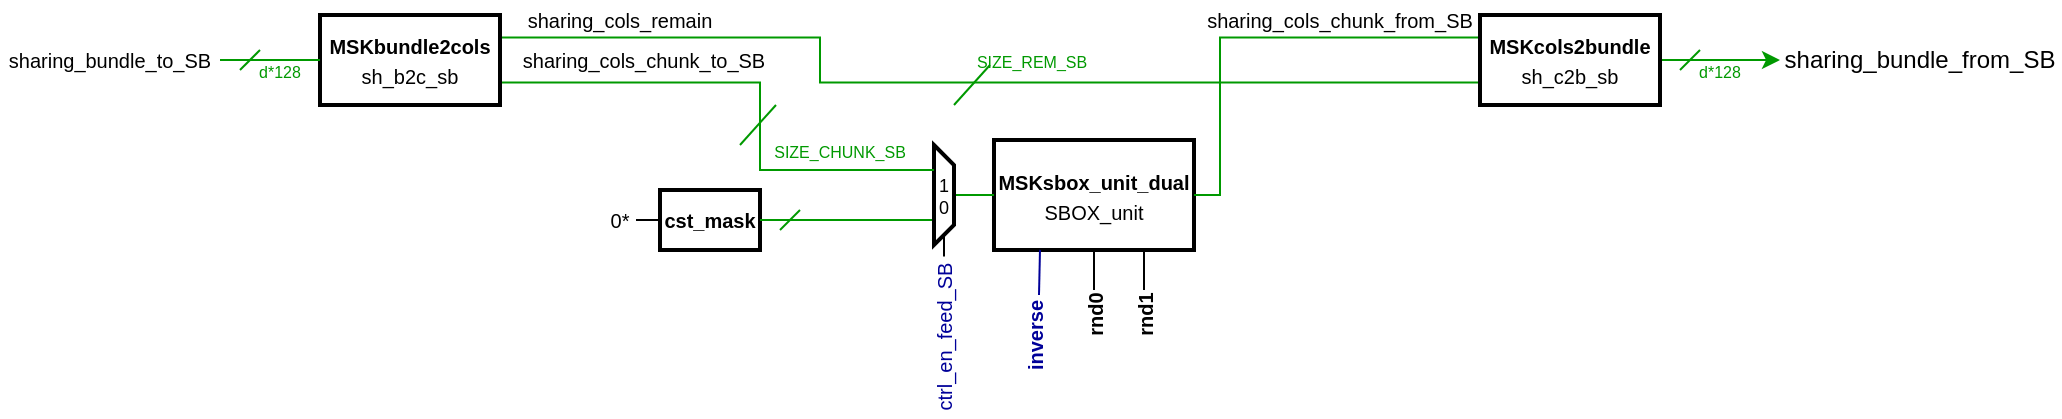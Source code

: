 <mxfile version="13.0.1" type="device"><diagram id="dVEqcnz_xwqyLOEfeN0G" name="Page-1"><mxGraphModel dx="1102" dy="636" grid="1" gridSize="10" guides="1" tooltips="1" connect="1" arrows="1" fold="1" page="1" pageScale="1" pageWidth="1169" pageHeight="827" math="0" shadow="0"><root><mxCell id="0"/><mxCell id="1" parent="0"/><mxCell id="ZeP6IroB9A_RpQ-Rhd6G-3" style="edgeStyle=orthogonalEdgeStyle;rounded=0;orthogonalLoop=1;jettySize=auto;html=1;exitX=0.5;exitY=1;exitDx=0;exitDy=0;entryX=1;entryY=0.5;entryDx=0;entryDy=0;endArrow=none;endFill=0;strokeColor=#000000;" edge="1" parent="1" source="cI-xEIvq-ciHpI-VORZw-2" target="ZeP6IroB9A_RpQ-Rhd6G-2"><mxGeometry relative="1" as="geometry"/></mxCell><mxCell id="ZeP6IroB9A_RpQ-Rhd6G-5" style="edgeStyle=orthogonalEdgeStyle;rounded=0;orthogonalLoop=1;jettySize=auto;html=1;exitX=0.75;exitY=1;exitDx=0;exitDy=0;entryX=1;entryY=0.5;entryDx=0;entryDy=0;endArrow=none;endFill=0;strokeColor=#000000;" edge="1" parent="1" source="cI-xEIvq-ciHpI-VORZw-2" target="ZeP6IroB9A_RpQ-Rhd6G-4"><mxGeometry relative="1" as="geometry"/></mxCell><mxCell id="cI-xEIvq-ciHpI-VORZw-2" value="&lt;font style=&quot;font-size: 10px&quot;&gt;&lt;b&gt;MSKsbox_unit_dual&lt;/b&gt;&lt;br&gt;SBOX_unit&lt;/font&gt;" style="rounded=0;whiteSpace=wrap;html=1;strokeWidth=2;" parent="1" vertex="1"><mxGeometry x="557" y="300" width="100" height="55" as="geometry"/></mxCell><mxCell id="cI-xEIvq-ciHpI-VORZw-3" value="&lt;font style=&quot;font-size: 10px&quot;&gt;&lt;b&gt;cst_mask&lt;/b&gt;&lt;br&gt;&lt;/font&gt;" style="rounded=0;whiteSpace=wrap;html=1;strokeWidth=2;" parent="1" vertex="1"><mxGeometry x="390" y="325" width="50" height="30" as="geometry"/></mxCell><mxCell id="cI-xEIvq-ciHpI-VORZw-4" style="edgeStyle=orthogonalEdgeStyle;rounded=0;orthogonalLoop=1;jettySize=auto;html=1;exitX=0.5;exitY=0;exitDx=0;exitDy=0;entryX=0;entryY=0.5;entryDx=0;entryDy=0;endArrow=none;endFill=0;strokeColor=#009900;" parent="1" source="cI-xEIvq-ciHpI-VORZw-6" target="cI-xEIvq-ciHpI-VORZw-2" edge="1"><mxGeometry relative="1" as="geometry"/></mxCell><mxCell id="cI-xEIvq-ciHpI-VORZw-5" style="edgeStyle=orthogonalEdgeStyle;rounded=0;orthogonalLoop=1;jettySize=auto;html=1;exitX=0.75;exitY=1;exitDx=0;exitDy=0;entryX=1;entryY=0.5;entryDx=0;entryDy=0;endArrow=none;endFill=0;strokeColor=#009900;" parent="1" source="cI-xEIvq-ciHpI-VORZw-6" target="cI-xEIvq-ciHpI-VORZw-3" edge="1"><mxGeometry relative="1" as="geometry"/></mxCell><mxCell id="cI-xEIvq-ciHpI-VORZw-6" value="&lt;div style=&quot;font-size: 9px;&quot;&gt;1&lt;/div&gt;&lt;div style=&quot;font-size: 9px;&quot;&gt;0&lt;br style=&quot;font-size: 9px;&quot;&gt;&lt;/div&gt;" style="shape=trapezoid;perimeter=trapezoidPerimeter;whiteSpace=wrap;html=1;shadow=0;glass=1;fillColor=none;gradientColor=none;direction=south;fontSize=9;strokeWidth=2;" parent="1" vertex="1"><mxGeometry x="527" y="302.5" width="10" height="50" as="geometry"/></mxCell><mxCell id="cI-xEIvq-ciHpI-VORZw-7" value="" style="endArrow=none;html=1;shadow=0;strokeColor=#000000;strokeWidth=1;fontSize=9;fontColor=#000000;entryX=1;entryY=0.5;entryDx=0;entryDy=0;exitX=1;exitY=0.5;exitDx=0;exitDy=0;" parent="1" source="cI-xEIvq-ciHpI-VORZw-10" target="cI-xEIvq-ciHpI-VORZw-6" edge="1"><mxGeometry width="50" height="50" relative="1" as="geometry"><mxPoint x="572" y="357.5" as="sourcePoint"/><mxPoint x="597" y="522.5" as="targetPoint"/></mxGeometry></mxCell><mxCell id="cI-xEIvq-ciHpI-VORZw-25" style="edgeStyle=orthogonalEdgeStyle;rounded=0;orthogonalLoop=1;jettySize=auto;html=1;exitX=1;exitY=0.5;exitDx=0;exitDy=0;entryX=0;entryY=0.5;entryDx=0;entryDy=0;endArrow=none;endFill=0;strokeColor=#000000;" parent="1" source="cI-xEIvq-ciHpI-VORZw-9" target="cI-xEIvq-ciHpI-VORZw-3" edge="1"><mxGeometry relative="1" as="geometry"/></mxCell><mxCell id="cI-xEIvq-ciHpI-VORZw-9" value="&lt;font style=&quot;font-size: 10px&quot;&gt;0*&lt;/font&gt;" style="text;html=1;strokeColor=none;fillColor=none;align=center;verticalAlign=middle;whiteSpace=wrap;rounded=0;" parent="1" vertex="1"><mxGeometry x="362" y="330" width="16" height="20" as="geometry"/></mxCell><mxCell id="cI-xEIvq-ciHpI-VORZw-10" value="&lt;font style=&quot;font-size: 10px&quot; color=&quot;#000099&quot;&gt;ctrl_en_feed_SB&lt;/font&gt;" style="text;html=1;strokeColor=none;fillColor=none;align=center;verticalAlign=middle;whiteSpace=wrap;rounded=0;rotation=-90;" parent="1" vertex="1"><mxGeometry x="492" y="392.5" width="80" height="11.5" as="geometry"/></mxCell><mxCell id="cI-xEIvq-ciHpI-VORZw-16" style="edgeStyle=orthogonalEdgeStyle;rounded=0;orthogonalLoop=1;jettySize=auto;html=1;exitX=1;exitY=0.75;exitDx=0;exitDy=0;entryX=0.25;entryY=1;entryDx=0;entryDy=0;endArrow=none;endFill=0;strokeColor=#009900;" parent="1" source="cI-xEIvq-ciHpI-VORZw-12" target="cI-xEIvq-ciHpI-VORZw-6" edge="1"><mxGeometry relative="1" as="geometry"><Array as="points"><mxPoint x="440" y="271"/><mxPoint x="440" y="315"/></Array></mxGeometry></mxCell><mxCell id="cI-xEIvq-ciHpI-VORZw-30" style="edgeStyle=orthogonalEdgeStyle;rounded=0;orthogonalLoop=1;jettySize=auto;html=1;exitX=1;exitY=0.25;exitDx=0;exitDy=0;entryX=0;entryY=0.75;entryDx=0;entryDy=0;endArrow=none;endFill=0;strokeColor=#009900;" parent="1" source="cI-xEIvq-ciHpI-VORZw-12" target="cI-xEIvq-ciHpI-VORZw-13" edge="1"><mxGeometry relative="1" as="geometry"><Array as="points"><mxPoint x="470" y="249"/><mxPoint x="470" y="271"/></Array></mxGeometry></mxCell><mxCell id="cI-xEIvq-ciHpI-VORZw-12" value="&lt;font style=&quot;font-size: 10px&quot;&gt;&lt;b&gt;MSKbundle2cols&lt;/b&gt;&lt;br&gt;sh_b2c_sb&lt;br&gt;&lt;/font&gt;" style="rounded=0;whiteSpace=wrap;html=1;strokeWidth=2;" parent="1" vertex="1"><mxGeometry x="220" y="237.5" width="90" height="45" as="geometry"/></mxCell><mxCell id="cI-xEIvq-ciHpI-VORZw-18" style="edgeStyle=orthogonalEdgeStyle;rounded=0;orthogonalLoop=1;jettySize=auto;html=1;exitX=0;exitY=0.25;exitDx=0;exitDy=0;entryX=1;entryY=0.5;entryDx=0;entryDy=0;endArrow=none;endFill=0;strokeColor=#009900;" parent="1" source="cI-xEIvq-ciHpI-VORZw-13" target="cI-xEIvq-ciHpI-VORZw-2" edge="1"><mxGeometry relative="1" as="geometry"><Array as="points"><mxPoint x="670" y="249"/><mxPoint x="670" y="328"/></Array></mxGeometry></mxCell><mxCell id="cI-xEIvq-ciHpI-VORZw-24" style="edgeStyle=orthogonalEdgeStyle;rounded=0;orthogonalLoop=1;jettySize=auto;html=1;exitX=1;exitY=0.5;exitDx=0;exitDy=0;entryX=0;entryY=0.5;entryDx=0;entryDy=0;endArrow=classic;endFill=1;strokeColor=#009900;" parent="1" source="cI-xEIvq-ciHpI-VORZw-13" edge="1"><mxGeometry relative="1" as="geometry"><mxPoint x="950" y="260" as="targetPoint"/></mxGeometry></mxCell><mxCell id="cI-xEIvq-ciHpI-VORZw-13" value="&lt;font style=&quot;font-size: 10px&quot;&gt;&lt;b&gt;MSKcols2bundle&lt;/b&gt;&lt;br&gt;sh_c2b_sb&lt;br&gt;&lt;/font&gt;" style="rounded=0;whiteSpace=wrap;html=1;strokeWidth=2;" parent="1" vertex="1"><mxGeometry x="800" y="237.5" width="90" height="45" as="geometry"/></mxCell><mxCell id="cI-xEIvq-ciHpI-VORZw-15" style="edgeStyle=orthogonalEdgeStyle;rounded=0;orthogonalLoop=1;jettySize=auto;html=1;exitX=1;exitY=0.5;exitDx=0;exitDy=0;entryX=0;entryY=0.5;entryDx=0;entryDy=0;strokeColor=#009900;endArrow=none;endFill=0;" parent="1" source="cI-xEIvq-ciHpI-VORZw-14" target="cI-xEIvq-ciHpI-VORZw-12" edge="1"><mxGeometry relative="1" as="geometry"/></mxCell><mxCell id="cI-xEIvq-ciHpI-VORZw-14" value="&lt;font style=&quot;font-size: 10px&quot;&gt;sharing_bundle_to_SB&lt;/font&gt;" style="text;html=1;strokeColor=none;fillColor=none;align=center;verticalAlign=middle;whiteSpace=wrap;rounded=0;" parent="1" vertex="1"><mxGeometry x="60" y="250" width="110" height="20" as="geometry"/></mxCell><mxCell id="cI-xEIvq-ciHpI-VORZw-17" value="&lt;font style=&quot;font-size: 10px&quot;&gt;sharing_cols_chunk_to_SB&lt;/font&gt;" style="text;html=1;strokeColor=none;fillColor=none;align=center;verticalAlign=middle;whiteSpace=wrap;rounded=0;" parent="1" vertex="1"><mxGeometry x="327" y="250" width="110" height="20" as="geometry"/></mxCell><mxCell id="cI-xEIvq-ciHpI-VORZw-19" value="&lt;font style=&quot;font-size: 10px&quot;&gt;sharing_cols_chunk_from_SB&lt;/font&gt;" style="text;html=1;strokeColor=none;fillColor=none;align=center;verticalAlign=middle;whiteSpace=wrap;rounded=0;" parent="1" vertex="1"><mxGeometry x="660" y="230" width="140" height="20" as="geometry"/></mxCell><mxCell id="cI-xEIvq-ciHpI-VORZw-22" value="&lt;font style=&quot;font-size: 10px&quot;&gt;sharing_cols_remain&lt;/font&gt;" style="text;html=1;strokeColor=none;fillColor=none;align=center;verticalAlign=middle;whiteSpace=wrap;rounded=0;" parent="1" vertex="1"><mxGeometry x="320" y="230" width="100" height="20" as="geometry"/></mxCell><mxCell id="cI-xEIvq-ciHpI-VORZw-23" value="sharing_bundle_from_SB" style="text;html=1;strokeColor=none;fillColor=none;align=center;verticalAlign=middle;whiteSpace=wrap;rounded=0;" parent="1" vertex="1"><mxGeometry x="950" y="250" width="140" height="20" as="geometry"/></mxCell><mxCell id="cI-xEIvq-ciHpI-VORZw-26" value="" style="endArrow=none;html=1;strokeColor=#009900;" parent="1" edge="1"><mxGeometry width="50" height="50" relative="1" as="geometry"><mxPoint x="180" y="265" as="sourcePoint"/><mxPoint x="190" y="255" as="targetPoint"/></mxGeometry></mxCell><mxCell id="cI-xEIvq-ciHpI-VORZw-27" value="&lt;font style=&quot;font-size: 8px&quot; color=&quot;#009900&quot;&gt;d*128&lt;/font&gt;" style="text;html=1;strokeColor=none;fillColor=none;align=center;verticalAlign=middle;whiteSpace=wrap;rounded=0;" parent="1" vertex="1"><mxGeometry x="190" y="260" width="20" height="10" as="geometry"/></mxCell><mxCell id="cI-xEIvq-ciHpI-VORZw-28" value="" style="endArrow=none;html=1;strokeColor=#009900;" parent="1" edge="1"><mxGeometry width="50" height="50" relative="1" as="geometry"><mxPoint x="900" y="265" as="sourcePoint"/><mxPoint x="910" y="255" as="targetPoint"/></mxGeometry></mxCell><mxCell id="cI-xEIvq-ciHpI-VORZw-29" value="&lt;font style=&quot;font-size: 8px&quot; color=&quot;#009900&quot;&gt;d*128&lt;/font&gt;" style="text;html=1;strokeColor=none;fillColor=none;align=center;verticalAlign=middle;whiteSpace=wrap;rounded=0;" parent="1" vertex="1"><mxGeometry x="910" y="260" width="20" height="10" as="geometry"/></mxCell><mxCell id="cI-xEIvq-ciHpI-VORZw-35" value="" style="endArrow=none;html=1;strokeColor=#009900;" parent="1" edge="1"><mxGeometry width="50" height="50" relative="1" as="geometry"><mxPoint x="537" y="282.5" as="sourcePoint"/><mxPoint x="555" y="262.5" as="targetPoint"/></mxGeometry></mxCell><mxCell id="cI-xEIvq-ciHpI-VORZw-36" value="" style="endArrow=none;html=1;strokeColor=#009900;" parent="1" edge="1"><mxGeometry width="50" height="50" relative="1" as="geometry"><mxPoint x="430.0" y="302.5" as="sourcePoint"/><mxPoint x="448" y="282.5" as="targetPoint"/></mxGeometry></mxCell><mxCell id="cI-xEIvq-ciHpI-VORZw-37" value="" style="endArrow=none;html=1;strokeColor=#009900;" parent="1" edge="1"><mxGeometry width="50" height="50" relative="1" as="geometry"><mxPoint x="450.0" y="345.0" as="sourcePoint"/><mxPoint x="460" y="335" as="targetPoint"/></mxGeometry></mxCell><mxCell id="cI-xEIvq-ciHpI-VORZw-40" value="&lt;font style=&quot;font-size: 8px&quot; color=&quot;#009900&quot;&gt;SIZE_REM_SB&lt;/font&gt;" style="text;html=1;strokeColor=none;fillColor=none;align=center;verticalAlign=middle;whiteSpace=wrap;rounded=0;" parent="1" vertex="1"><mxGeometry x="557" y="255" width="38" height="10" as="geometry"/></mxCell><mxCell id="cI-xEIvq-ciHpI-VORZw-43" value="&lt;font style=&quot;font-size: 8px&quot; color=&quot;#009900&quot;&gt;SIZE_CHUNK_SB&lt;/font&gt;" style="text;html=1;strokeColor=none;fillColor=none;align=center;verticalAlign=middle;whiteSpace=wrap;rounded=0;" parent="1" vertex="1"><mxGeometry x="450" y="300" width="60" height="10" as="geometry"/></mxCell><mxCell id="oVXtkZSAsXzCQb97LQ07-2" style="edgeStyle=orthogonalEdgeStyle;rounded=0;orthogonalLoop=1;jettySize=auto;html=1;exitX=1;exitY=0.75;exitDx=0;exitDy=0;entryX=0.23;entryY=0.999;entryDx=0;entryDy=0;endArrow=none;endFill=0;strokeColor=#000099;entryPerimeter=0;" parent="1" source="oVXtkZSAsXzCQb97LQ07-1" target="cI-xEIvq-ciHpI-VORZw-2" edge="1"><mxGeometry relative="1" as="geometry"/></mxCell><mxCell id="oVXtkZSAsXzCQb97LQ07-1" value="&lt;font color=&quot;#000099&quot; size=&quot;1&quot;&gt;&lt;b&gt;inverse&lt;/b&gt;&lt;/font&gt;" style="text;html=1;strokeColor=none;fillColor=none;align=center;verticalAlign=middle;whiteSpace=wrap;rounded=0;rotation=270;" parent="1" vertex="1"><mxGeometry x="557" y="392.5" width="40" height="10" as="geometry"/></mxCell><mxCell id="ZeP6IroB9A_RpQ-Rhd6G-2" value="&lt;font size=&quot;1&quot;&gt;&lt;b&gt;rnd0&lt;/b&gt;&lt;/font&gt;" style="text;html=1;strokeColor=none;fillColor=none;align=center;verticalAlign=middle;whiteSpace=wrap;rounded=0;rotation=270;" vertex="1" parent="1"><mxGeometry x="594.5" y="382.5" width="25" height="10" as="geometry"/></mxCell><mxCell id="ZeP6IroB9A_RpQ-Rhd6G-4" value="&lt;font size=&quot;1&quot;&gt;&lt;b&gt;rnd1&lt;/b&gt;&lt;/font&gt;" style="text;html=1;strokeColor=none;fillColor=none;align=center;verticalAlign=middle;whiteSpace=wrap;rounded=0;rotation=270;" vertex="1" parent="1"><mxGeometry x="619.5" y="382.5" width="25" height="10" as="geometry"/></mxCell></root></mxGraphModel></diagram></mxfile>